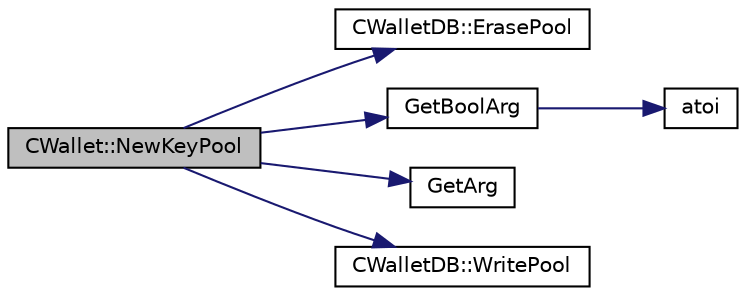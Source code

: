digraph "CWallet::NewKeyPool"
{
  edge [fontname="Helvetica",fontsize="10",labelfontname="Helvetica",labelfontsize="10"];
  node [fontname="Helvetica",fontsize="10",shape=record];
  rankdir="LR";
  Node1237 [label="CWallet::NewKeyPool",height=0.2,width=0.4,color="black", fillcolor="grey75", style="filled", fontcolor="black"];
  Node1237 -> Node1238 [color="midnightblue",fontsize="10",style="solid",fontname="Helvetica"];
  Node1238 [label="CWalletDB::ErasePool",height=0.2,width=0.4,color="black", fillcolor="white", style="filled",URL="$d4/d90/class_c_wallet_d_b.html#ac78d839fbda5164c4134ab67911139ca"];
  Node1237 -> Node1239 [color="midnightblue",fontsize="10",style="solid",fontname="Helvetica"];
  Node1239 [label="GetBoolArg",height=0.2,width=0.4,color="black", fillcolor="white", style="filled",URL="$df/d2d/util_8cpp.html#a64d956f1dda7f9a80ab5d594532b906d",tooltip="Return boolean argument or default value. "];
  Node1239 -> Node1240 [color="midnightblue",fontsize="10",style="solid",fontname="Helvetica"];
  Node1240 [label="atoi",height=0.2,width=0.4,color="black", fillcolor="white", style="filled",URL="$d8/d3c/util_8h.html#aa5ce96ec36f4413f820cec9c1831c070"];
  Node1237 -> Node1241 [color="midnightblue",fontsize="10",style="solid",fontname="Helvetica"];
  Node1241 [label="GetArg",height=0.2,width=0.4,color="black", fillcolor="white", style="filled",URL="$df/d2d/util_8cpp.html#a24f685720bf40370e5bd2a192ad50cd8",tooltip="Return string argument or default value. "];
  Node1237 -> Node1242 [color="midnightblue",fontsize="10",style="solid",fontname="Helvetica"];
  Node1242 [label="CWalletDB::WritePool",height=0.2,width=0.4,color="black", fillcolor="white", style="filled",URL="$d4/d90/class_c_wallet_d_b.html#ad43630ad28a68c3e8b1a633f09aa0964"];
}
